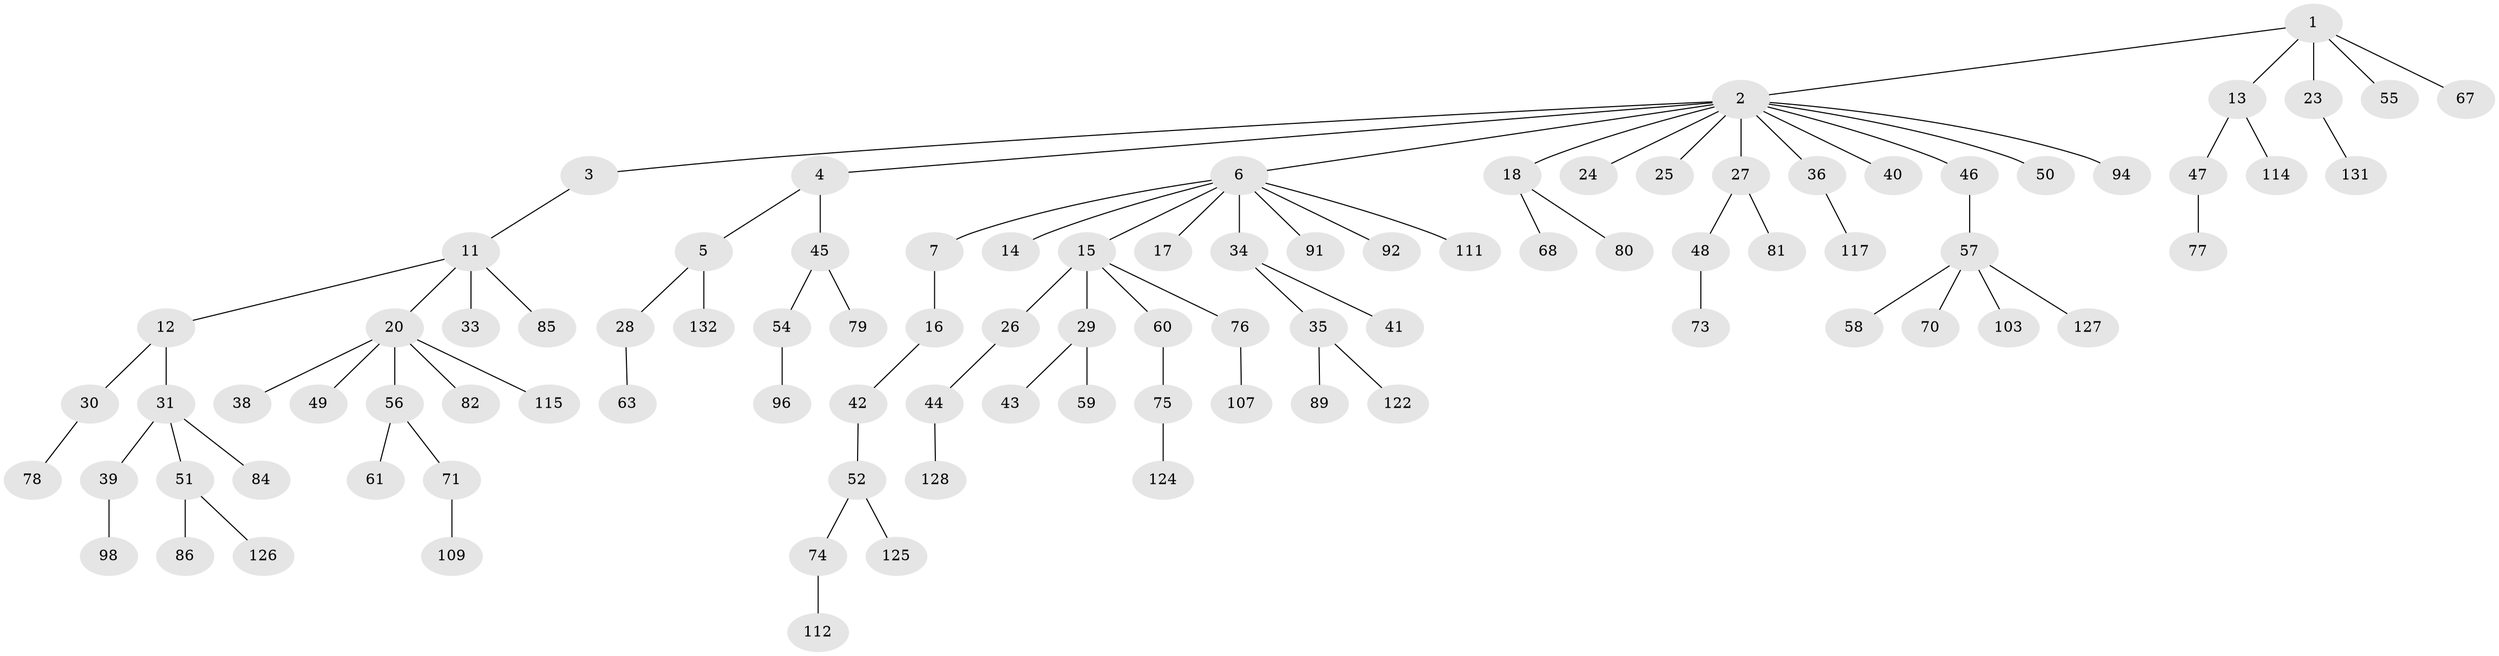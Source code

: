 // Generated by graph-tools (version 1.1) at 2025/24/03/03/25 07:24:08]
// undirected, 92 vertices, 91 edges
graph export_dot {
graph [start="1"]
  node [color=gray90,style=filled];
  1 [super="+8"];
  2 [super="+19"];
  3 [super="+105"];
  4 [super="+10"];
  5 [super="+123"];
  6 [super="+9"];
  7;
  11 [super="+120"];
  12 [super="+21"];
  13;
  14 [super="+110"];
  15 [super="+22"];
  16;
  17;
  18 [super="+97"];
  20 [super="+37"];
  23 [super="+108"];
  24;
  25;
  26;
  27 [super="+32"];
  28;
  29 [super="+116"];
  30 [super="+53"];
  31 [super="+129"];
  33;
  34 [super="+113"];
  35 [super="+65"];
  36;
  38 [super="+90"];
  39 [super="+62"];
  40;
  41;
  42 [super="+100"];
  43 [super="+106"];
  44 [super="+104"];
  45 [super="+69"];
  46;
  47 [super="+72"];
  48 [super="+121"];
  49;
  50;
  51 [super="+88"];
  52;
  54 [super="+87"];
  55;
  56 [super="+119"];
  57 [super="+66"];
  58;
  59 [super="+95"];
  60;
  61;
  63 [super="+64"];
  67;
  68;
  70;
  71 [super="+93"];
  73;
  74 [super="+99"];
  75;
  76 [super="+83"];
  77;
  78;
  79;
  80;
  81 [super="+130"];
  82;
  84;
  85;
  86;
  89 [super="+101"];
  91;
  92;
  94 [super="+102"];
  96;
  98;
  103;
  107;
  109;
  111 [super="+118"];
  112;
  114;
  115;
  117;
  122;
  124;
  125;
  126;
  127;
  128;
  131;
  132;
  1 -- 2;
  1 -- 13;
  1 -- 23;
  1 -- 55;
  1 -- 67;
  2 -- 3;
  2 -- 4;
  2 -- 6;
  2 -- 18;
  2 -- 24;
  2 -- 25;
  2 -- 27;
  2 -- 46;
  2 -- 50;
  2 -- 40;
  2 -- 36;
  2 -- 94;
  3 -- 11;
  4 -- 5;
  4 -- 45;
  5 -- 28;
  5 -- 132;
  6 -- 7;
  6 -- 14;
  6 -- 15;
  6 -- 91;
  6 -- 92;
  6 -- 111;
  6 -- 17;
  6 -- 34;
  7 -- 16;
  11 -- 12;
  11 -- 20;
  11 -- 33;
  11 -- 85;
  12 -- 30;
  12 -- 31;
  13 -- 47;
  13 -- 114;
  15 -- 29;
  15 -- 60;
  15 -- 26;
  15 -- 76;
  16 -- 42;
  18 -- 68;
  18 -- 80;
  20 -- 38;
  20 -- 82;
  20 -- 56;
  20 -- 49;
  20 -- 115;
  23 -- 131;
  26 -- 44;
  27 -- 48;
  27 -- 81;
  28 -- 63;
  29 -- 43;
  29 -- 59;
  30 -- 78;
  31 -- 39;
  31 -- 51;
  31 -- 84;
  34 -- 35;
  34 -- 41;
  35 -- 89;
  35 -- 122;
  36 -- 117;
  39 -- 98;
  42 -- 52;
  44 -- 128;
  45 -- 54;
  45 -- 79;
  46 -- 57;
  47 -- 77;
  48 -- 73;
  51 -- 86;
  51 -- 126;
  52 -- 74;
  52 -- 125;
  54 -- 96;
  56 -- 61;
  56 -- 71;
  57 -- 58;
  57 -- 103;
  57 -- 70;
  57 -- 127;
  60 -- 75;
  71 -- 109;
  74 -- 112;
  75 -- 124;
  76 -- 107;
}
